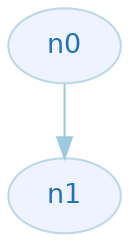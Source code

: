 /* template dot diagram using our default colors and settings */
digraph G {
graph [center=true,
  color=white,
  compound=true,
  fontcolor=black,
  fontname=Helvetica,
  fontsize=14,
  penwidth=0.1,
  ratio="0,01"
]
node [
  color="#bdd7e7", /* /blues4/2 */
  fillcolor="#eff3ff", /* /blues4/1 */
  fontcolor="#2171b5", /* /blues4/4 */
  fontname=Helvetica,
  fontsize = 13,
  shape = ellipse,
  style = filled
]
edge [
  color="#9ecae1", /* /blues3/2 */
  fontcolor="#3182bd", /* /blues3/3 */
  fontname=Helvetica,
  fontsize = 10,
  style = solid
]

n0 -> n1;
}
